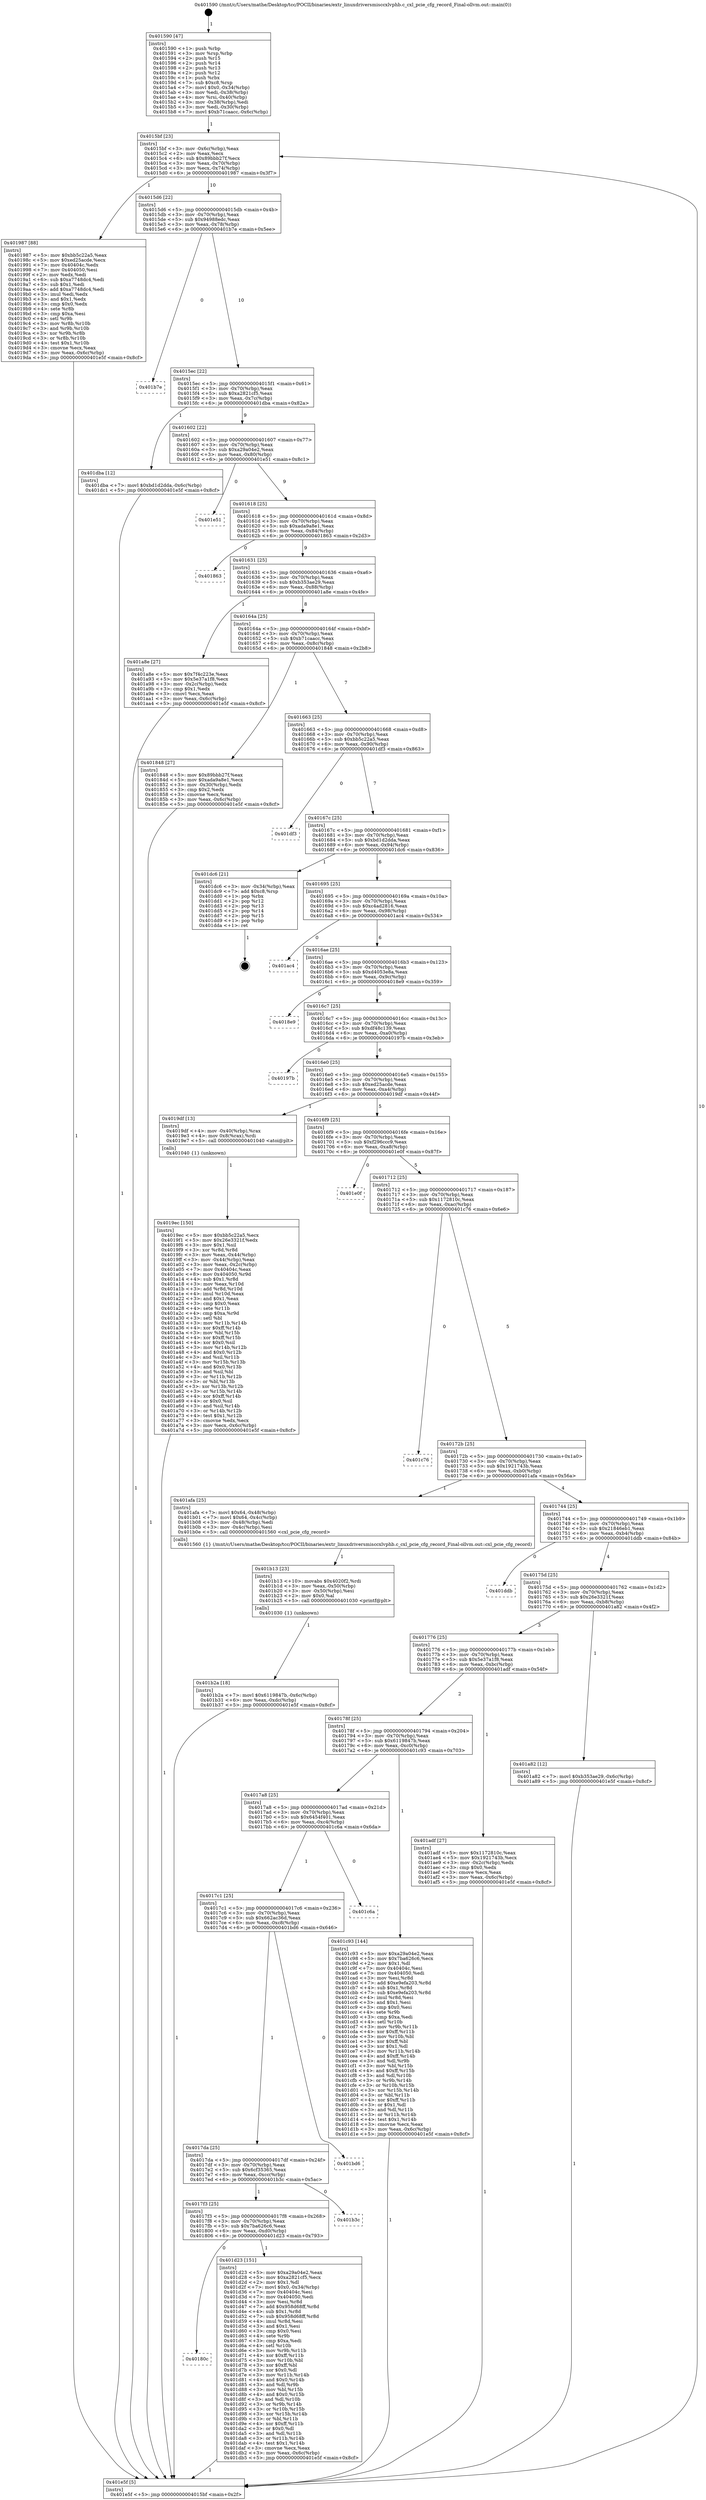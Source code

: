 digraph "0x401590" {
  label = "0x401590 (/mnt/c/Users/mathe/Desktop/tcc/POCII/binaries/extr_linuxdriversmisccxlvphb.c_cxl_pcie_cfg_record_Final-ollvm.out::main(0))"
  labelloc = "t"
  node[shape=record]

  Entry [label="",width=0.3,height=0.3,shape=circle,fillcolor=black,style=filled]
  "0x4015bf" [label="{
     0x4015bf [23]\l
     | [instrs]\l
     &nbsp;&nbsp;0x4015bf \<+3\>: mov -0x6c(%rbp),%eax\l
     &nbsp;&nbsp;0x4015c2 \<+2\>: mov %eax,%ecx\l
     &nbsp;&nbsp;0x4015c4 \<+6\>: sub $0x89bbb27f,%ecx\l
     &nbsp;&nbsp;0x4015ca \<+3\>: mov %eax,-0x70(%rbp)\l
     &nbsp;&nbsp;0x4015cd \<+3\>: mov %ecx,-0x74(%rbp)\l
     &nbsp;&nbsp;0x4015d0 \<+6\>: je 0000000000401987 \<main+0x3f7\>\l
  }"]
  "0x401987" [label="{
     0x401987 [88]\l
     | [instrs]\l
     &nbsp;&nbsp;0x401987 \<+5\>: mov $0xbb5c22a5,%eax\l
     &nbsp;&nbsp;0x40198c \<+5\>: mov $0xed25acde,%ecx\l
     &nbsp;&nbsp;0x401991 \<+7\>: mov 0x40404c,%edx\l
     &nbsp;&nbsp;0x401998 \<+7\>: mov 0x404050,%esi\l
     &nbsp;&nbsp;0x40199f \<+2\>: mov %edx,%edi\l
     &nbsp;&nbsp;0x4019a1 \<+6\>: sub $0xa7748dc4,%edi\l
     &nbsp;&nbsp;0x4019a7 \<+3\>: sub $0x1,%edi\l
     &nbsp;&nbsp;0x4019aa \<+6\>: add $0xa7748dc4,%edi\l
     &nbsp;&nbsp;0x4019b0 \<+3\>: imul %edi,%edx\l
     &nbsp;&nbsp;0x4019b3 \<+3\>: and $0x1,%edx\l
     &nbsp;&nbsp;0x4019b6 \<+3\>: cmp $0x0,%edx\l
     &nbsp;&nbsp;0x4019b9 \<+4\>: sete %r8b\l
     &nbsp;&nbsp;0x4019bd \<+3\>: cmp $0xa,%esi\l
     &nbsp;&nbsp;0x4019c0 \<+4\>: setl %r9b\l
     &nbsp;&nbsp;0x4019c4 \<+3\>: mov %r8b,%r10b\l
     &nbsp;&nbsp;0x4019c7 \<+3\>: and %r9b,%r10b\l
     &nbsp;&nbsp;0x4019ca \<+3\>: xor %r9b,%r8b\l
     &nbsp;&nbsp;0x4019cd \<+3\>: or %r8b,%r10b\l
     &nbsp;&nbsp;0x4019d0 \<+4\>: test $0x1,%r10b\l
     &nbsp;&nbsp;0x4019d4 \<+3\>: cmovne %ecx,%eax\l
     &nbsp;&nbsp;0x4019d7 \<+3\>: mov %eax,-0x6c(%rbp)\l
     &nbsp;&nbsp;0x4019da \<+5\>: jmp 0000000000401e5f \<main+0x8cf\>\l
  }"]
  "0x4015d6" [label="{
     0x4015d6 [22]\l
     | [instrs]\l
     &nbsp;&nbsp;0x4015d6 \<+5\>: jmp 00000000004015db \<main+0x4b\>\l
     &nbsp;&nbsp;0x4015db \<+3\>: mov -0x70(%rbp),%eax\l
     &nbsp;&nbsp;0x4015de \<+5\>: sub $0x94988edc,%eax\l
     &nbsp;&nbsp;0x4015e3 \<+3\>: mov %eax,-0x78(%rbp)\l
     &nbsp;&nbsp;0x4015e6 \<+6\>: je 0000000000401b7e \<main+0x5ee\>\l
  }"]
  Exit [label="",width=0.3,height=0.3,shape=circle,fillcolor=black,style=filled,peripheries=2]
  "0x401b7e" [label="{
     0x401b7e\l
  }", style=dashed]
  "0x4015ec" [label="{
     0x4015ec [22]\l
     | [instrs]\l
     &nbsp;&nbsp;0x4015ec \<+5\>: jmp 00000000004015f1 \<main+0x61\>\l
     &nbsp;&nbsp;0x4015f1 \<+3\>: mov -0x70(%rbp),%eax\l
     &nbsp;&nbsp;0x4015f4 \<+5\>: sub $0xa2821cf5,%eax\l
     &nbsp;&nbsp;0x4015f9 \<+3\>: mov %eax,-0x7c(%rbp)\l
     &nbsp;&nbsp;0x4015fc \<+6\>: je 0000000000401dba \<main+0x82a\>\l
  }"]
  "0x40180c" [label="{
     0x40180c\l
  }", style=dashed]
  "0x401dba" [label="{
     0x401dba [12]\l
     | [instrs]\l
     &nbsp;&nbsp;0x401dba \<+7\>: movl $0xbd1d2dda,-0x6c(%rbp)\l
     &nbsp;&nbsp;0x401dc1 \<+5\>: jmp 0000000000401e5f \<main+0x8cf\>\l
  }"]
  "0x401602" [label="{
     0x401602 [22]\l
     | [instrs]\l
     &nbsp;&nbsp;0x401602 \<+5\>: jmp 0000000000401607 \<main+0x77\>\l
     &nbsp;&nbsp;0x401607 \<+3\>: mov -0x70(%rbp),%eax\l
     &nbsp;&nbsp;0x40160a \<+5\>: sub $0xa29a04e2,%eax\l
     &nbsp;&nbsp;0x40160f \<+3\>: mov %eax,-0x80(%rbp)\l
     &nbsp;&nbsp;0x401612 \<+6\>: je 0000000000401e51 \<main+0x8c1\>\l
  }"]
  "0x401d23" [label="{
     0x401d23 [151]\l
     | [instrs]\l
     &nbsp;&nbsp;0x401d23 \<+5\>: mov $0xa29a04e2,%eax\l
     &nbsp;&nbsp;0x401d28 \<+5\>: mov $0xa2821cf5,%ecx\l
     &nbsp;&nbsp;0x401d2d \<+2\>: mov $0x1,%dl\l
     &nbsp;&nbsp;0x401d2f \<+7\>: movl $0x0,-0x34(%rbp)\l
     &nbsp;&nbsp;0x401d36 \<+7\>: mov 0x40404c,%esi\l
     &nbsp;&nbsp;0x401d3d \<+7\>: mov 0x404050,%edi\l
     &nbsp;&nbsp;0x401d44 \<+3\>: mov %esi,%r8d\l
     &nbsp;&nbsp;0x401d47 \<+7\>: add $0x958d68ff,%r8d\l
     &nbsp;&nbsp;0x401d4e \<+4\>: sub $0x1,%r8d\l
     &nbsp;&nbsp;0x401d52 \<+7\>: sub $0x958d68ff,%r8d\l
     &nbsp;&nbsp;0x401d59 \<+4\>: imul %r8d,%esi\l
     &nbsp;&nbsp;0x401d5d \<+3\>: and $0x1,%esi\l
     &nbsp;&nbsp;0x401d60 \<+3\>: cmp $0x0,%esi\l
     &nbsp;&nbsp;0x401d63 \<+4\>: sete %r9b\l
     &nbsp;&nbsp;0x401d67 \<+3\>: cmp $0xa,%edi\l
     &nbsp;&nbsp;0x401d6a \<+4\>: setl %r10b\l
     &nbsp;&nbsp;0x401d6e \<+3\>: mov %r9b,%r11b\l
     &nbsp;&nbsp;0x401d71 \<+4\>: xor $0xff,%r11b\l
     &nbsp;&nbsp;0x401d75 \<+3\>: mov %r10b,%bl\l
     &nbsp;&nbsp;0x401d78 \<+3\>: xor $0xff,%bl\l
     &nbsp;&nbsp;0x401d7b \<+3\>: xor $0x0,%dl\l
     &nbsp;&nbsp;0x401d7e \<+3\>: mov %r11b,%r14b\l
     &nbsp;&nbsp;0x401d81 \<+4\>: and $0x0,%r14b\l
     &nbsp;&nbsp;0x401d85 \<+3\>: and %dl,%r9b\l
     &nbsp;&nbsp;0x401d88 \<+3\>: mov %bl,%r15b\l
     &nbsp;&nbsp;0x401d8b \<+4\>: and $0x0,%r15b\l
     &nbsp;&nbsp;0x401d8f \<+3\>: and %dl,%r10b\l
     &nbsp;&nbsp;0x401d92 \<+3\>: or %r9b,%r14b\l
     &nbsp;&nbsp;0x401d95 \<+3\>: or %r10b,%r15b\l
     &nbsp;&nbsp;0x401d98 \<+3\>: xor %r15b,%r14b\l
     &nbsp;&nbsp;0x401d9b \<+3\>: or %bl,%r11b\l
     &nbsp;&nbsp;0x401d9e \<+4\>: xor $0xff,%r11b\l
     &nbsp;&nbsp;0x401da2 \<+3\>: or $0x0,%dl\l
     &nbsp;&nbsp;0x401da5 \<+3\>: and %dl,%r11b\l
     &nbsp;&nbsp;0x401da8 \<+3\>: or %r11b,%r14b\l
     &nbsp;&nbsp;0x401dab \<+4\>: test $0x1,%r14b\l
     &nbsp;&nbsp;0x401daf \<+3\>: cmovne %ecx,%eax\l
     &nbsp;&nbsp;0x401db2 \<+3\>: mov %eax,-0x6c(%rbp)\l
     &nbsp;&nbsp;0x401db5 \<+5\>: jmp 0000000000401e5f \<main+0x8cf\>\l
  }"]
  "0x401e51" [label="{
     0x401e51\l
  }", style=dashed]
  "0x401618" [label="{
     0x401618 [25]\l
     | [instrs]\l
     &nbsp;&nbsp;0x401618 \<+5\>: jmp 000000000040161d \<main+0x8d\>\l
     &nbsp;&nbsp;0x40161d \<+3\>: mov -0x70(%rbp),%eax\l
     &nbsp;&nbsp;0x401620 \<+5\>: sub $0xada9a8e1,%eax\l
     &nbsp;&nbsp;0x401625 \<+6\>: mov %eax,-0x84(%rbp)\l
     &nbsp;&nbsp;0x40162b \<+6\>: je 0000000000401863 \<main+0x2d3\>\l
  }"]
  "0x4017f3" [label="{
     0x4017f3 [25]\l
     | [instrs]\l
     &nbsp;&nbsp;0x4017f3 \<+5\>: jmp 00000000004017f8 \<main+0x268\>\l
     &nbsp;&nbsp;0x4017f8 \<+3\>: mov -0x70(%rbp),%eax\l
     &nbsp;&nbsp;0x4017fb \<+5\>: sub $0x7ba626c6,%eax\l
     &nbsp;&nbsp;0x401800 \<+6\>: mov %eax,-0xd0(%rbp)\l
     &nbsp;&nbsp;0x401806 \<+6\>: je 0000000000401d23 \<main+0x793\>\l
  }"]
  "0x401863" [label="{
     0x401863\l
  }", style=dashed]
  "0x401631" [label="{
     0x401631 [25]\l
     | [instrs]\l
     &nbsp;&nbsp;0x401631 \<+5\>: jmp 0000000000401636 \<main+0xa6\>\l
     &nbsp;&nbsp;0x401636 \<+3\>: mov -0x70(%rbp),%eax\l
     &nbsp;&nbsp;0x401639 \<+5\>: sub $0xb353ae29,%eax\l
     &nbsp;&nbsp;0x40163e \<+6\>: mov %eax,-0x88(%rbp)\l
     &nbsp;&nbsp;0x401644 \<+6\>: je 0000000000401a8e \<main+0x4fe\>\l
  }"]
  "0x401b3c" [label="{
     0x401b3c\l
  }", style=dashed]
  "0x401a8e" [label="{
     0x401a8e [27]\l
     | [instrs]\l
     &nbsp;&nbsp;0x401a8e \<+5\>: mov $0x7f4c223e,%eax\l
     &nbsp;&nbsp;0x401a93 \<+5\>: mov $0x5e37a1f8,%ecx\l
     &nbsp;&nbsp;0x401a98 \<+3\>: mov -0x2c(%rbp),%edx\l
     &nbsp;&nbsp;0x401a9b \<+3\>: cmp $0x1,%edx\l
     &nbsp;&nbsp;0x401a9e \<+3\>: cmovl %ecx,%eax\l
     &nbsp;&nbsp;0x401aa1 \<+3\>: mov %eax,-0x6c(%rbp)\l
     &nbsp;&nbsp;0x401aa4 \<+5\>: jmp 0000000000401e5f \<main+0x8cf\>\l
  }"]
  "0x40164a" [label="{
     0x40164a [25]\l
     | [instrs]\l
     &nbsp;&nbsp;0x40164a \<+5\>: jmp 000000000040164f \<main+0xbf\>\l
     &nbsp;&nbsp;0x40164f \<+3\>: mov -0x70(%rbp),%eax\l
     &nbsp;&nbsp;0x401652 \<+5\>: sub $0xb71caacc,%eax\l
     &nbsp;&nbsp;0x401657 \<+6\>: mov %eax,-0x8c(%rbp)\l
     &nbsp;&nbsp;0x40165d \<+6\>: je 0000000000401848 \<main+0x2b8\>\l
  }"]
  "0x4017da" [label="{
     0x4017da [25]\l
     | [instrs]\l
     &nbsp;&nbsp;0x4017da \<+5\>: jmp 00000000004017df \<main+0x24f\>\l
     &nbsp;&nbsp;0x4017df \<+3\>: mov -0x70(%rbp),%eax\l
     &nbsp;&nbsp;0x4017e2 \<+5\>: sub $0x6cf35365,%eax\l
     &nbsp;&nbsp;0x4017e7 \<+6\>: mov %eax,-0xcc(%rbp)\l
     &nbsp;&nbsp;0x4017ed \<+6\>: je 0000000000401b3c \<main+0x5ac\>\l
  }"]
  "0x401848" [label="{
     0x401848 [27]\l
     | [instrs]\l
     &nbsp;&nbsp;0x401848 \<+5\>: mov $0x89bbb27f,%eax\l
     &nbsp;&nbsp;0x40184d \<+5\>: mov $0xada9a8e1,%ecx\l
     &nbsp;&nbsp;0x401852 \<+3\>: mov -0x30(%rbp),%edx\l
     &nbsp;&nbsp;0x401855 \<+3\>: cmp $0x2,%edx\l
     &nbsp;&nbsp;0x401858 \<+3\>: cmovne %ecx,%eax\l
     &nbsp;&nbsp;0x40185b \<+3\>: mov %eax,-0x6c(%rbp)\l
     &nbsp;&nbsp;0x40185e \<+5\>: jmp 0000000000401e5f \<main+0x8cf\>\l
  }"]
  "0x401663" [label="{
     0x401663 [25]\l
     | [instrs]\l
     &nbsp;&nbsp;0x401663 \<+5\>: jmp 0000000000401668 \<main+0xd8\>\l
     &nbsp;&nbsp;0x401668 \<+3\>: mov -0x70(%rbp),%eax\l
     &nbsp;&nbsp;0x40166b \<+5\>: sub $0xbb5c22a5,%eax\l
     &nbsp;&nbsp;0x401670 \<+6\>: mov %eax,-0x90(%rbp)\l
     &nbsp;&nbsp;0x401676 \<+6\>: je 0000000000401df3 \<main+0x863\>\l
  }"]
  "0x401e5f" [label="{
     0x401e5f [5]\l
     | [instrs]\l
     &nbsp;&nbsp;0x401e5f \<+5\>: jmp 00000000004015bf \<main+0x2f\>\l
  }"]
  "0x401590" [label="{
     0x401590 [47]\l
     | [instrs]\l
     &nbsp;&nbsp;0x401590 \<+1\>: push %rbp\l
     &nbsp;&nbsp;0x401591 \<+3\>: mov %rsp,%rbp\l
     &nbsp;&nbsp;0x401594 \<+2\>: push %r15\l
     &nbsp;&nbsp;0x401596 \<+2\>: push %r14\l
     &nbsp;&nbsp;0x401598 \<+2\>: push %r13\l
     &nbsp;&nbsp;0x40159a \<+2\>: push %r12\l
     &nbsp;&nbsp;0x40159c \<+1\>: push %rbx\l
     &nbsp;&nbsp;0x40159d \<+7\>: sub $0xc8,%rsp\l
     &nbsp;&nbsp;0x4015a4 \<+7\>: movl $0x0,-0x34(%rbp)\l
     &nbsp;&nbsp;0x4015ab \<+3\>: mov %edi,-0x38(%rbp)\l
     &nbsp;&nbsp;0x4015ae \<+4\>: mov %rsi,-0x40(%rbp)\l
     &nbsp;&nbsp;0x4015b2 \<+3\>: mov -0x38(%rbp),%edi\l
     &nbsp;&nbsp;0x4015b5 \<+3\>: mov %edi,-0x30(%rbp)\l
     &nbsp;&nbsp;0x4015b8 \<+7\>: movl $0xb71caacc,-0x6c(%rbp)\l
  }"]
  "0x401bd6" [label="{
     0x401bd6\l
  }", style=dashed]
  "0x401df3" [label="{
     0x401df3\l
  }", style=dashed]
  "0x40167c" [label="{
     0x40167c [25]\l
     | [instrs]\l
     &nbsp;&nbsp;0x40167c \<+5\>: jmp 0000000000401681 \<main+0xf1\>\l
     &nbsp;&nbsp;0x401681 \<+3\>: mov -0x70(%rbp),%eax\l
     &nbsp;&nbsp;0x401684 \<+5\>: sub $0xbd1d2dda,%eax\l
     &nbsp;&nbsp;0x401689 \<+6\>: mov %eax,-0x94(%rbp)\l
     &nbsp;&nbsp;0x40168f \<+6\>: je 0000000000401dc6 \<main+0x836\>\l
  }"]
  "0x4017c1" [label="{
     0x4017c1 [25]\l
     | [instrs]\l
     &nbsp;&nbsp;0x4017c1 \<+5\>: jmp 00000000004017c6 \<main+0x236\>\l
     &nbsp;&nbsp;0x4017c6 \<+3\>: mov -0x70(%rbp),%eax\l
     &nbsp;&nbsp;0x4017c9 \<+5\>: sub $0x662ac36d,%eax\l
     &nbsp;&nbsp;0x4017ce \<+6\>: mov %eax,-0xc8(%rbp)\l
     &nbsp;&nbsp;0x4017d4 \<+6\>: je 0000000000401bd6 \<main+0x646\>\l
  }"]
  "0x401dc6" [label="{
     0x401dc6 [21]\l
     | [instrs]\l
     &nbsp;&nbsp;0x401dc6 \<+3\>: mov -0x34(%rbp),%eax\l
     &nbsp;&nbsp;0x401dc9 \<+7\>: add $0xc8,%rsp\l
     &nbsp;&nbsp;0x401dd0 \<+1\>: pop %rbx\l
     &nbsp;&nbsp;0x401dd1 \<+2\>: pop %r12\l
     &nbsp;&nbsp;0x401dd3 \<+2\>: pop %r13\l
     &nbsp;&nbsp;0x401dd5 \<+2\>: pop %r14\l
     &nbsp;&nbsp;0x401dd7 \<+2\>: pop %r15\l
     &nbsp;&nbsp;0x401dd9 \<+1\>: pop %rbp\l
     &nbsp;&nbsp;0x401dda \<+1\>: ret\l
  }"]
  "0x401695" [label="{
     0x401695 [25]\l
     | [instrs]\l
     &nbsp;&nbsp;0x401695 \<+5\>: jmp 000000000040169a \<main+0x10a\>\l
     &nbsp;&nbsp;0x40169a \<+3\>: mov -0x70(%rbp),%eax\l
     &nbsp;&nbsp;0x40169d \<+5\>: sub $0xc4ad2816,%eax\l
     &nbsp;&nbsp;0x4016a2 \<+6\>: mov %eax,-0x98(%rbp)\l
     &nbsp;&nbsp;0x4016a8 \<+6\>: je 0000000000401ac4 \<main+0x534\>\l
  }"]
  "0x401c6a" [label="{
     0x401c6a\l
  }", style=dashed]
  "0x401ac4" [label="{
     0x401ac4\l
  }", style=dashed]
  "0x4016ae" [label="{
     0x4016ae [25]\l
     | [instrs]\l
     &nbsp;&nbsp;0x4016ae \<+5\>: jmp 00000000004016b3 \<main+0x123\>\l
     &nbsp;&nbsp;0x4016b3 \<+3\>: mov -0x70(%rbp),%eax\l
     &nbsp;&nbsp;0x4016b6 \<+5\>: sub $0xd4053e8a,%eax\l
     &nbsp;&nbsp;0x4016bb \<+6\>: mov %eax,-0x9c(%rbp)\l
     &nbsp;&nbsp;0x4016c1 \<+6\>: je 00000000004018e9 \<main+0x359\>\l
  }"]
  "0x4017a8" [label="{
     0x4017a8 [25]\l
     | [instrs]\l
     &nbsp;&nbsp;0x4017a8 \<+5\>: jmp 00000000004017ad \<main+0x21d\>\l
     &nbsp;&nbsp;0x4017ad \<+3\>: mov -0x70(%rbp),%eax\l
     &nbsp;&nbsp;0x4017b0 \<+5\>: sub $0x6454f401,%eax\l
     &nbsp;&nbsp;0x4017b5 \<+6\>: mov %eax,-0xc4(%rbp)\l
     &nbsp;&nbsp;0x4017bb \<+6\>: je 0000000000401c6a \<main+0x6da\>\l
  }"]
  "0x4018e9" [label="{
     0x4018e9\l
  }", style=dashed]
  "0x4016c7" [label="{
     0x4016c7 [25]\l
     | [instrs]\l
     &nbsp;&nbsp;0x4016c7 \<+5\>: jmp 00000000004016cc \<main+0x13c\>\l
     &nbsp;&nbsp;0x4016cc \<+3\>: mov -0x70(%rbp),%eax\l
     &nbsp;&nbsp;0x4016cf \<+5\>: sub $0xdf48c139,%eax\l
     &nbsp;&nbsp;0x4016d4 \<+6\>: mov %eax,-0xa0(%rbp)\l
     &nbsp;&nbsp;0x4016da \<+6\>: je 000000000040197b \<main+0x3eb\>\l
  }"]
  "0x401c93" [label="{
     0x401c93 [144]\l
     | [instrs]\l
     &nbsp;&nbsp;0x401c93 \<+5\>: mov $0xa29a04e2,%eax\l
     &nbsp;&nbsp;0x401c98 \<+5\>: mov $0x7ba626c6,%ecx\l
     &nbsp;&nbsp;0x401c9d \<+2\>: mov $0x1,%dl\l
     &nbsp;&nbsp;0x401c9f \<+7\>: mov 0x40404c,%esi\l
     &nbsp;&nbsp;0x401ca6 \<+7\>: mov 0x404050,%edi\l
     &nbsp;&nbsp;0x401cad \<+3\>: mov %esi,%r8d\l
     &nbsp;&nbsp;0x401cb0 \<+7\>: add $0xe9efa203,%r8d\l
     &nbsp;&nbsp;0x401cb7 \<+4\>: sub $0x1,%r8d\l
     &nbsp;&nbsp;0x401cbb \<+7\>: sub $0xe9efa203,%r8d\l
     &nbsp;&nbsp;0x401cc2 \<+4\>: imul %r8d,%esi\l
     &nbsp;&nbsp;0x401cc6 \<+3\>: and $0x1,%esi\l
     &nbsp;&nbsp;0x401cc9 \<+3\>: cmp $0x0,%esi\l
     &nbsp;&nbsp;0x401ccc \<+4\>: sete %r9b\l
     &nbsp;&nbsp;0x401cd0 \<+3\>: cmp $0xa,%edi\l
     &nbsp;&nbsp;0x401cd3 \<+4\>: setl %r10b\l
     &nbsp;&nbsp;0x401cd7 \<+3\>: mov %r9b,%r11b\l
     &nbsp;&nbsp;0x401cda \<+4\>: xor $0xff,%r11b\l
     &nbsp;&nbsp;0x401cde \<+3\>: mov %r10b,%bl\l
     &nbsp;&nbsp;0x401ce1 \<+3\>: xor $0xff,%bl\l
     &nbsp;&nbsp;0x401ce4 \<+3\>: xor $0x1,%dl\l
     &nbsp;&nbsp;0x401ce7 \<+3\>: mov %r11b,%r14b\l
     &nbsp;&nbsp;0x401cea \<+4\>: and $0xff,%r14b\l
     &nbsp;&nbsp;0x401cee \<+3\>: and %dl,%r9b\l
     &nbsp;&nbsp;0x401cf1 \<+3\>: mov %bl,%r15b\l
     &nbsp;&nbsp;0x401cf4 \<+4\>: and $0xff,%r15b\l
     &nbsp;&nbsp;0x401cf8 \<+3\>: and %dl,%r10b\l
     &nbsp;&nbsp;0x401cfb \<+3\>: or %r9b,%r14b\l
     &nbsp;&nbsp;0x401cfe \<+3\>: or %r10b,%r15b\l
     &nbsp;&nbsp;0x401d01 \<+3\>: xor %r15b,%r14b\l
     &nbsp;&nbsp;0x401d04 \<+3\>: or %bl,%r11b\l
     &nbsp;&nbsp;0x401d07 \<+4\>: xor $0xff,%r11b\l
     &nbsp;&nbsp;0x401d0b \<+3\>: or $0x1,%dl\l
     &nbsp;&nbsp;0x401d0e \<+3\>: and %dl,%r11b\l
     &nbsp;&nbsp;0x401d11 \<+3\>: or %r11b,%r14b\l
     &nbsp;&nbsp;0x401d14 \<+4\>: test $0x1,%r14b\l
     &nbsp;&nbsp;0x401d18 \<+3\>: cmovne %ecx,%eax\l
     &nbsp;&nbsp;0x401d1b \<+3\>: mov %eax,-0x6c(%rbp)\l
     &nbsp;&nbsp;0x401d1e \<+5\>: jmp 0000000000401e5f \<main+0x8cf\>\l
  }"]
  "0x40197b" [label="{
     0x40197b\l
  }", style=dashed]
  "0x4016e0" [label="{
     0x4016e0 [25]\l
     | [instrs]\l
     &nbsp;&nbsp;0x4016e0 \<+5\>: jmp 00000000004016e5 \<main+0x155\>\l
     &nbsp;&nbsp;0x4016e5 \<+3\>: mov -0x70(%rbp),%eax\l
     &nbsp;&nbsp;0x4016e8 \<+5\>: sub $0xed25acde,%eax\l
     &nbsp;&nbsp;0x4016ed \<+6\>: mov %eax,-0xa4(%rbp)\l
     &nbsp;&nbsp;0x4016f3 \<+6\>: je 00000000004019df \<main+0x44f\>\l
  }"]
  "0x401b2a" [label="{
     0x401b2a [18]\l
     | [instrs]\l
     &nbsp;&nbsp;0x401b2a \<+7\>: movl $0x6119847b,-0x6c(%rbp)\l
     &nbsp;&nbsp;0x401b31 \<+6\>: mov %eax,-0xdc(%rbp)\l
     &nbsp;&nbsp;0x401b37 \<+5\>: jmp 0000000000401e5f \<main+0x8cf\>\l
  }"]
  "0x4019df" [label="{
     0x4019df [13]\l
     | [instrs]\l
     &nbsp;&nbsp;0x4019df \<+4\>: mov -0x40(%rbp),%rax\l
     &nbsp;&nbsp;0x4019e3 \<+4\>: mov 0x8(%rax),%rdi\l
     &nbsp;&nbsp;0x4019e7 \<+5\>: call 0000000000401040 \<atoi@plt\>\l
     | [calls]\l
     &nbsp;&nbsp;0x401040 \{1\} (unknown)\l
  }"]
  "0x4016f9" [label="{
     0x4016f9 [25]\l
     | [instrs]\l
     &nbsp;&nbsp;0x4016f9 \<+5\>: jmp 00000000004016fe \<main+0x16e\>\l
     &nbsp;&nbsp;0x4016fe \<+3\>: mov -0x70(%rbp),%eax\l
     &nbsp;&nbsp;0x401701 \<+5\>: sub $0xf296ccc9,%eax\l
     &nbsp;&nbsp;0x401706 \<+6\>: mov %eax,-0xa8(%rbp)\l
     &nbsp;&nbsp;0x40170c \<+6\>: je 0000000000401e0f \<main+0x87f\>\l
  }"]
  "0x4019ec" [label="{
     0x4019ec [150]\l
     | [instrs]\l
     &nbsp;&nbsp;0x4019ec \<+5\>: mov $0xbb5c22a5,%ecx\l
     &nbsp;&nbsp;0x4019f1 \<+5\>: mov $0x26e3321f,%edx\l
     &nbsp;&nbsp;0x4019f6 \<+3\>: mov $0x1,%sil\l
     &nbsp;&nbsp;0x4019f9 \<+3\>: xor %r8d,%r8d\l
     &nbsp;&nbsp;0x4019fc \<+3\>: mov %eax,-0x44(%rbp)\l
     &nbsp;&nbsp;0x4019ff \<+3\>: mov -0x44(%rbp),%eax\l
     &nbsp;&nbsp;0x401a02 \<+3\>: mov %eax,-0x2c(%rbp)\l
     &nbsp;&nbsp;0x401a05 \<+7\>: mov 0x40404c,%eax\l
     &nbsp;&nbsp;0x401a0c \<+8\>: mov 0x404050,%r9d\l
     &nbsp;&nbsp;0x401a14 \<+4\>: sub $0x1,%r8d\l
     &nbsp;&nbsp;0x401a18 \<+3\>: mov %eax,%r10d\l
     &nbsp;&nbsp;0x401a1b \<+3\>: add %r8d,%r10d\l
     &nbsp;&nbsp;0x401a1e \<+4\>: imul %r10d,%eax\l
     &nbsp;&nbsp;0x401a22 \<+3\>: and $0x1,%eax\l
     &nbsp;&nbsp;0x401a25 \<+3\>: cmp $0x0,%eax\l
     &nbsp;&nbsp;0x401a28 \<+4\>: sete %r11b\l
     &nbsp;&nbsp;0x401a2c \<+4\>: cmp $0xa,%r9d\l
     &nbsp;&nbsp;0x401a30 \<+3\>: setl %bl\l
     &nbsp;&nbsp;0x401a33 \<+3\>: mov %r11b,%r14b\l
     &nbsp;&nbsp;0x401a36 \<+4\>: xor $0xff,%r14b\l
     &nbsp;&nbsp;0x401a3a \<+3\>: mov %bl,%r15b\l
     &nbsp;&nbsp;0x401a3d \<+4\>: xor $0xff,%r15b\l
     &nbsp;&nbsp;0x401a41 \<+4\>: xor $0x0,%sil\l
     &nbsp;&nbsp;0x401a45 \<+3\>: mov %r14b,%r12b\l
     &nbsp;&nbsp;0x401a48 \<+4\>: and $0x0,%r12b\l
     &nbsp;&nbsp;0x401a4c \<+3\>: and %sil,%r11b\l
     &nbsp;&nbsp;0x401a4f \<+3\>: mov %r15b,%r13b\l
     &nbsp;&nbsp;0x401a52 \<+4\>: and $0x0,%r13b\l
     &nbsp;&nbsp;0x401a56 \<+3\>: and %sil,%bl\l
     &nbsp;&nbsp;0x401a59 \<+3\>: or %r11b,%r12b\l
     &nbsp;&nbsp;0x401a5c \<+3\>: or %bl,%r13b\l
     &nbsp;&nbsp;0x401a5f \<+3\>: xor %r13b,%r12b\l
     &nbsp;&nbsp;0x401a62 \<+3\>: or %r15b,%r14b\l
     &nbsp;&nbsp;0x401a65 \<+4\>: xor $0xff,%r14b\l
     &nbsp;&nbsp;0x401a69 \<+4\>: or $0x0,%sil\l
     &nbsp;&nbsp;0x401a6d \<+3\>: and %sil,%r14b\l
     &nbsp;&nbsp;0x401a70 \<+3\>: or %r14b,%r12b\l
     &nbsp;&nbsp;0x401a73 \<+4\>: test $0x1,%r12b\l
     &nbsp;&nbsp;0x401a77 \<+3\>: cmovne %edx,%ecx\l
     &nbsp;&nbsp;0x401a7a \<+3\>: mov %ecx,-0x6c(%rbp)\l
     &nbsp;&nbsp;0x401a7d \<+5\>: jmp 0000000000401e5f \<main+0x8cf\>\l
  }"]
  "0x401b13" [label="{
     0x401b13 [23]\l
     | [instrs]\l
     &nbsp;&nbsp;0x401b13 \<+10\>: movabs $0x4020f2,%rdi\l
     &nbsp;&nbsp;0x401b1d \<+3\>: mov %eax,-0x50(%rbp)\l
     &nbsp;&nbsp;0x401b20 \<+3\>: mov -0x50(%rbp),%esi\l
     &nbsp;&nbsp;0x401b23 \<+2\>: mov $0x0,%al\l
     &nbsp;&nbsp;0x401b25 \<+5\>: call 0000000000401030 \<printf@plt\>\l
     | [calls]\l
     &nbsp;&nbsp;0x401030 \{1\} (unknown)\l
  }"]
  "0x401e0f" [label="{
     0x401e0f\l
  }", style=dashed]
  "0x401712" [label="{
     0x401712 [25]\l
     | [instrs]\l
     &nbsp;&nbsp;0x401712 \<+5\>: jmp 0000000000401717 \<main+0x187\>\l
     &nbsp;&nbsp;0x401717 \<+3\>: mov -0x70(%rbp),%eax\l
     &nbsp;&nbsp;0x40171a \<+5\>: sub $0x1172810c,%eax\l
     &nbsp;&nbsp;0x40171f \<+6\>: mov %eax,-0xac(%rbp)\l
     &nbsp;&nbsp;0x401725 \<+6\>: je 0000000000401c76 \<main+0x6e6\>\l
  }"]
  "0x40178f" [label="{
     0x40178f [25]\l
     | [instrs]\l
     &nbsp;&nbsp;0x40178f \<+5\>: jmp 0000000000401794 \<main+0x204\>\l
     &nbsp;&nbsp;0x401794 \<+3\>: mov -0x70(%rbp),%eax\l
     &nbsp;&nbsp;0x401797 \<+5\>: sub $0x6119847b,%eax\l
     &nbsp;&nbsp;0x40179c \<+6\>: mov %eax,-0xc0(%rbp)\l
     &nbsp;&nbsp;0x4017a2 \<+6\>: je 0000000000401c93 \<main+0x703\>\l
  }"]
  "0x401c76" [label="{
     0x401c76\l
  }", style=dashed]
  "0x40172b" [label="{
     0x40172b [25]\l
     | [instrs]\l
     &nbsp;&nbsp;0x40172b \<+5\>: jmp 0000000000401730 \<main+0x1a0\>\l
     &nbsp;&nbsp;0x401730 \<+3\>: mov -0x70(%rbp),%eax\l
     &nbsp;&nbsp;0x401733 \<+5\>: sub $0x1921743b,%eax\l
     &nbsp;&nbsp;0x401738 \<+6\>: mov %eax,-0xb0(%rbp)\l
     &nbsp;&nbsp;0x40173e \<+6\>: je 0000000000401afa \<main+0x56a\>\l
  }"]
  "0x401adf" [label="{
     0x401adf [27]\l
     | [instrs]\l
     &nbsp;&nbsp;0x401adf \<+5\>: mov $0x1172810c,%eax\l
     &nbsp;&nbsp;0x401ae4 \<+5\>: mov $0x1921743b,%ecx\l
     &nbsp;&nbsp;0x401ae9 \<+3\>: mov -0x2c(%rbp),%edx\l
     &nbsp;&nbsp;0x401aec \<+3\>: cmp $0x0,%edx\l
     &nbsp;&nbsp;0x401aef \<+3\>: cmove %ecx,%eax\l
     &nbsp;&nbsp;0x401af2 \<+3\>: mov %eax,-0x6c(%rbp)\l
     &nbsp;&nbsp;0x401af5 \<+5\>: jmp 0000000000401e5f \<main+0x8cf\>\l
  }"]
  "0x401afa" [label="{
     0x401afa [25]\l
     | [instrs]\l
     &nbsp;&nbsp;0x401afa \<+7\>: movl $0x64,-0x48(%rbp)\l
     &nbsp;&nbsp;0x401b01 \<+7\>: movl $0x64,-0x4c(%rbp)\l
     &nbsp;&nbsp;0x401b08 \<+3\>: mov -0x48(%rbp),%edi\l
     &nbsp;&nbsp;0x401b0b \<+3\>: mov -0x4c(%rbp),%esi\l
     &nbsp;&nbsp;0x401b0e \<+5\>: call 0000000000401560 \<cxl_pcie_cfg_record\>\l
     | [calls]\l
     &nbsp;&nbsp;0x401560 \{1\} (/mnt/c/Users/mathe/Desktop/tcc/POCII/binaries/extr_linuxdriversmisccxlvphb.c_cxl_pcie_cfg_record_Final-ollvm.out::cxl_pcie_cfg_record)\l
  }"]
  "0x401744" [label="{
     0x401744 [25]\l
     | [instrs]\l
     &nbsp;&nbsp;0x401744 \<+5\>: jmp 0000000000401749 \<main+0x1b9\>\l
     &nbsp;&nbsp;0x401749 \<+3\>: mov -0x70(%rbp),%eax\l
     &nbsp;&nbsp;0x40174c \<+5\>: sub $0x21846eb1,%eax\l
     &nbsp;&nbsp;0x401751 \<+6\>: mov %eax,-0xb4(%rbp)\l
     &nbsp;&nbsp;0x401757 \<+6\>: je 0000000000401ddb \<main+0x84b\>\l
  }"]
  "0x401776" [label="{
     0x401776 [25]\l
     | [instrs]\l
     &nbsp;&nbsp;0x401776 \<+5\>: jmp 000000000040177b \<main+0x1eb\>\l
     &nbsp;&nbsp;0x40177b \<+3\>: mov -0x70(%rbp),%eax\l
     &nbsp;&nbsp;0x40177e \<+5\>: sub $0x5e37a1f8,%eax\l
     &nbsp;&nbsp;0x401783 \<+6\>: mov %eax,-0xbc(%rbp)\l
     &nbsp;&nbsp;0x401789 \<+6\>: je 0000000000401adf \<main+0x54f\>\l
  }"]
  "0x401ddb" [label="{
     0x401ddb\l
  }", style=dashed]
  "0x40175d" [label="{
     0x40175d [25]\l
     | [instrs]\l
     &nbsp;&nbsp;0x40175d \<+5\>: jmp 0000000000401762 \<main+0x1d2\>\l
     &nbsp;&nbsp;0x401762 \<+3\>: mov -0x70(%rbp),%eax\l
     &nbsp;&nbsp;0x401765 \<+5\>: sub $0x26e3321f,%eax\l
     &nbsp;&nbsp;0x40176a \<+6\>: mov %eax,-0xb8(%rbp)\l
     &nbsp;&nbsp;0x401770 \<+6\>: je 0000000000401a82 \<main+0x4f2\>\l
  }"]
  "0x401a82" [label="{
     0x401a82 [12]\l
     | [instrs]\l
     &nbsp;&nbsp;0x401a82 \<+7\>: movl $0xb353ae29,-0x6c(%rbp)\l
     &nbsp;&nbsp;0x401a89 \<+5\>: jmp 0000000000401e5f \<main+0x8cf\>\l
  }"]
  Entry -> "0x401590" [label=" 1"]
  "0x4015bf" -> "0x401987" [label=" 1"]
  "0x4015bf" -> "0x4015d6" [label=" 10"]
  "0x401dc6" -> Exit [label=" 1"]
  "0x4015d6" -> "0x401b7e" [label=" 0"]
  "0x4015d6" -> "0x4015ec" [label=" 10"]
  "0x401dba" -> "0x401e5f" [label=" 1"]
  "0x4015ec" -> "0x401dba" [label=" 1"]
  "0x4015ec" -> "0x401602" [label=" 9"]
  "0x401d23" -> "0x401e5f" [label=" 1"]
  "0x401602" -> "0x401e51" [label=" 0"]
  "0x401602" -> "0x401618" [label=" 9"]
  "0x4017f3" -> "0x40180c" [label=" 0"]
  "0x401618" -> "0x401863" [label=" 0"]
  "0x401618" -> "0x401631" [label=" 9"]
  "0x4017f3" -> "0x401d23" [label=" 1"]
  "0x401631" -> "0x401a8e" [label=" 1"]
  "0x401631" -> "0x40164a" [label=" 8"]
  "0x4017da" -> "0x4017f3" [label=" 1"]
  "0x40164a" -> "0x401848" [label=" 1"]
  "0x40164a" -> "0x401663" [label=" 7"]
  "0x401848" -> "0x401e5f" [label=" 1"]
  "0x401590" -> "0x4015bf" [label=" 1"]
  "0x401e5f" -> "0x4015bf" [label=" 10"]
  "0x401987" -> "0x401e5f" [label=" 1"]
  "0x4017da" -> "0x401b3c" [label=" 0"]
  "0x401663" -> "0x401df3" [label=" 0"]
  "0x401663" -> "0x40167c" [label=" 7"]
  "0x4017c1" -> "0x4017da" [label=" 1"]
  "0x40167c" -> "0x401dc6" [label=" 1"]
  "0x40167c" -> "0x401695" [label=" 6"]
  "0x4017c1" -> "0x401bd6" [label=" 0"]
  "0x401695" -> "0x401ac4" [label=" 0"]
  "0x401695" -> "0x4016ae" [label=" 6"]
  "0x4017a8" -> "0x4017c1" [label=" 1"]
  "0x4016ae" -> "0x4018e9" [label=" 0"]
  "0x4016ae" -> "0x4016c7" [label=" 6"]
  "0x4017a8" -> "0x401c6a" [label=" 0"]
  "0x4016c7" -> "0x40197b" [label=" 0"]
  "0x4016c7" -> "0x4016e0" [label=" 6"]
  "0x401c93" -> "0x401e5f" [label=" 1"]
  "0x4016e0" -> "0x4019df" [label=" 1"]
  "0x4016e0" -> "0x4016f9" [label=" 5"]
  "0x4019df" -> "0x4019ec" [label=" 1"]
  "0x4019ec" -> "0x401e5f" [label=" 1"]
  "0x40178f" -> "0x401c93" [label=" 1"]
  "0x4016f9" -> "0x401e0f" [label=" 0"]
  "0x4016f9" -> "0x401712" [label=" 5"]
  "0x40178f" -> "0x4017a8" [label=" 1"]
  "0x401712" -> "0x401c76" [label=" 0"]
  "0x401712" -> "0x40172b" [label=" 5"]
  "0x401b2a" -> "0x401e5f" [label=" 1"]
  "0x40172b" -> "0x401afa" [label=" 1"]
  "0x40172b" -> "0x401744" [label=" 4"]
  "0x401b13" -> "0x401b2a" [label=" 1"]
  "0x401744" -> "0x401ddb" [label=" 0"]
  "0x401744" -> "0x40175d" [label=" 4"]
  "0x401adf" -> "0x401e5f" [label=" 1"]
  "0x40175d" -> "0x401a82" [label=" 1"]
  "0x40175d" -> "0x401776" [label=" 3"]
  "0x401a82" -> "0x401e5f" [label=" 1"]
  "0x401a8e" -> "0x401e5f" [label=" 1"]
  "0x401afa" -> "0x401b13" [label=" 1"]
  "0x401776" -> "0x401adf" [label=" 1"]
  "0x401776" -> "0x40178f" [label=" 2"]
}
